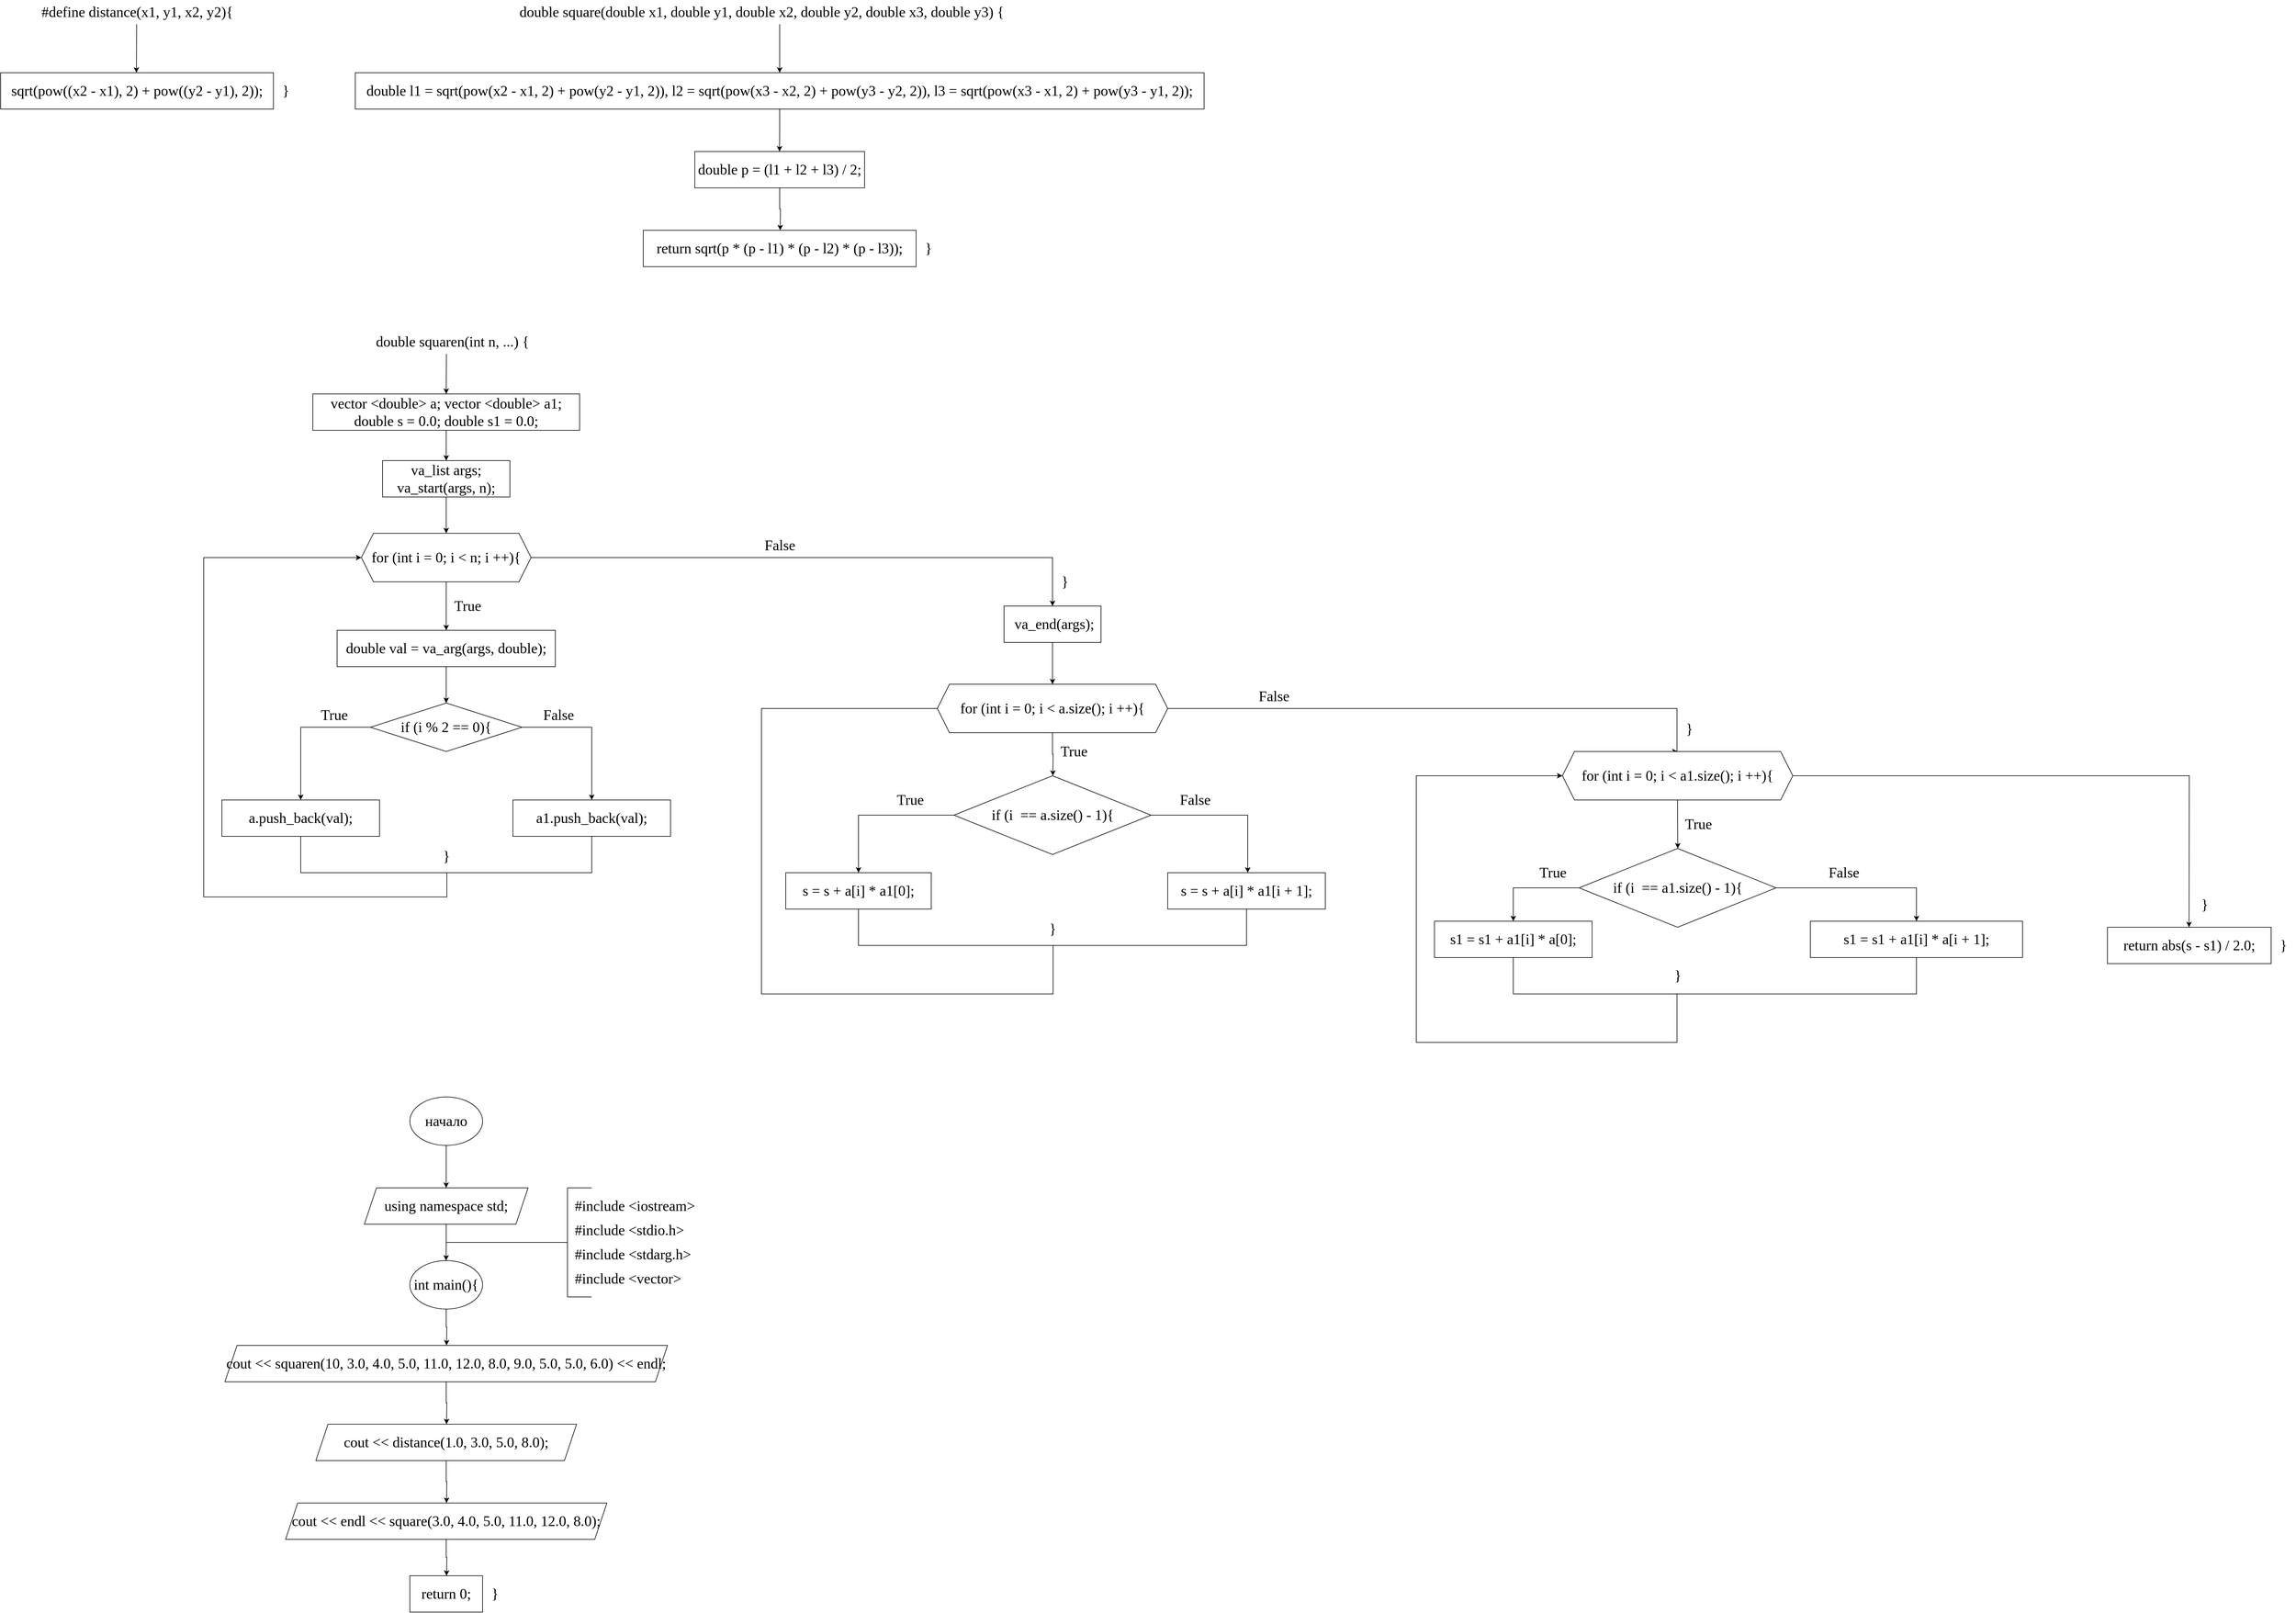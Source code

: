 <mxfile version="22.1.2" type="device">
  <diagram name="Страница — 1" id="OpRpDwe_SHv-WCQTedHZ">
    <mxGraphModel dx="3787" dy="1754" grid="1" gridSize="10" guides="1" tooltips="1" connect="1" arrows="1" fold="1" page="1" pageScale="1" pageWidth="827" pageHeight="1169" math="0" shadow="0">
      <root>
        <mxCell id="0" />
        <mxCell id="1" parent="0" />
        <mxCell id="tVdBfzhp-Q2vHjWtrRQ7-3" value="#define distance(x1, y1, x2, y2){" style="text;html=1;align=center;verticalAlign=middle;resizable=0;points=[];autosize=1;strokeColor=none;fillColor=none;fontSize=24;fontFamily=Times New Roman;fontColor=default;" vertex="1" parent="1">
          <mxGeometry x="-40" y="40" width="340" height="40" as="geometry" />
        </mxCell>
        <mxCell id="tVdBfzhp-Q2vHjWtrRQ7-4" value="" style="endArrow=classic;html=1;rounded=0;fontFamily=Times New Roman;fontSize=24;fontColor=default;" edge="1" parent="1">
          <mxGeometry width="50" height="50" relative="1" as="geometry">
            <mxPoint x="129.33" y="80" as="sourcePoint" />
            <mxPoint x="129" y="160" as="targetPoint" />
          </mxGeometry>
        </mxCell>
        <mxCell id="tVdBfzhp-Q2vHjWtrRQ7-5" value="sqrt(pow((x2 - x1), 2) + pow((y2 - y1), 2));" style="rounded=0;whiteSpace=wrap;html=1;strokeColor=default;align=center;verticalAlign=middle;fontFamily=Times New Roman;fontSize=24;fontColor=default;fillColor=default;" vertex="1" parent="1">
          <mxGeometry x="-95" y="160" width="450" height="60" as="geometry" />
        </mxCell>
        <mxCell id="tVdBfzhp-Q2vHjWtrRQ7-6" value="}" style="text;html=1;align=center;verticalAlign=middle;resizable=0;points=[];autosize=1;strokeColor=none;fillColor=none;fontSize=24;fontFamily=Times New Roman;fontColor=default;" vertex="1" parent="1">
          <mxGeometry x="355" y="170" width="40" height="40" as="geometry" />
        </mxCell>
        <mxCell id="tVdBfzhp-Q2vHjWtrRQ7-7" value="double square(double x1, double y1, double x2, double y2, double x3, double y3) {" style="text;html=1;align=center;verticalAlign=middle;resizable=0;points=[];autosize=1;strokeColor=none;fillColor=none;fontSize=24;fontFamily=Times New Roman;fontColor=default;" vertex="1" parent="1">
          <mxGeometry x="750" y="40" width="820" height="40" as="geometry" />
        </mxCell>
        <mxCell id="tVdBfzhp-Q2vHjWtrRQ7-8" value="" style="endArrow=classic;html=1;rounded=0;fontFamily=Times New Roman;fontSize=24;fontColor=default;" edge="1" parent="1">
          <mxGeometry width="50" height="50" relative="1" as="geometry">
            <mxPoint x="1190" y="80" as="sourcePoint" />
            <mxPoint x="1190" y="160" as="targetPoint" />
          </mxGeometry>
        </mxCell>
        <mxCell id="tVdBfzhp-Q2vHjWtrRQ7-11" style="edgeStyle=orthogonalEdgeStyle;rounded=0;orthogonalLoop=1;jettySize=auto;html=1;exitX=0.5;exitY=1;exitDx=0;exitDy=0;fontFamily=Times New Roman;fontSize=24;fontColor=default;" edge="1" parent="1" source="tVdBfzhp-Q2vHjWtrRQ7-9">
          <mxGeometry relative="1" as="geometry">
            <mxPoint x="1189.704" y="290" as="targetPoint" />
          </mxGeometry>
        </mxCell>
        <mxCell id="tVdBfzhp-Q2vHjWtrRQ7-9" value="double l1 = sqrt(pow(x2 - x1, 2) + pow(y2 - y1, 2)), l2 = sqrt(pow(x3 - x2, 2) + pow(y3 - y2, 2)), l3 = sqrt(pow(x3 - x1, 2) + pow(y3 - y1, 2));" style="rounded=0;whiteSpace=wrap;html=1;strokeColor=default;align=center;verticalAlign=middle;fontFamily=Times New Roman;fontSize=24;fontColor=default;fillColor=default;" vertex="1" parent="1">
          <mxGeometry x="490" y="160" width="1400" height="60" as="geometry" />
        </mxCell>
        <mxCell id="tVdBfzhp-Q2vHjWtrRQ7-13" style="edgeStyle=orthogonalEdgeStyle;rounded=0;orthogonalLoop=1;jettySize=auto;html=1;exitX=0.5;exitY=1;exitDx=0;exitDy=0;fontFamily=Times New Roman;fontSize=24;fontColor=default;" edge="1" parent="1" source="tVdBfzhp-Q2vHjWtrRQ7-12">
          <mxGeometry relative="1" as="geometry">
            <mxPoint x="1190.818" y="420" as="targetPoint" />
          </mxGeometry>
        </mxCell>
        <mxCell id="tVdBfzhp-Q2vHjWtrRQ7-12" value="double p = (l1 + l2 + l3) / 2;" style="whiteSpace=wrap;html=1;strokeColor=default;align=center;verticalAlign=middle;fontFamily=Times New Roman;fontSize=24;fontColor=default;fillColor=default;" vertex="1" parent="1">
          <mxGeometry x="1050" y="290" width="280" height="60" as="geometry" />
        </mxCell>
        <mxCell id="tVdBfzhp-Q2vHjWtrRQ7-14" value="return&amp;nbsp;sqrt(p * (p - l1) * (p - l2) * (p - l3));" style="whiteSpace=wrap;html=1;strokeColor=default;align=center;verticalAlign=middle;fontFamily=Times New Roman;fontSize=24;fontColor=default;fillColor=default;" vertex="1" parent="1">
          <mxGeometry x="965" y="420" width="450" height="60" as="geometry" />
        </mxCell>
        <mxCell id="tVdBfzhp-Q2vHjWtrRQ7-15" value="}" style="text;html=1;align=center;verticalAlign=middle;resizable=0;points=[];autosize=1;strokeColor=none;fillColor=none;fontSize=24;fontFamily=Times New Roman;fontColor=default;" vertex="1" parent="1">
          <mxGeometry x="1415" y="430" width="40" height="40" as="geometry" />
        </mxCell>
        <mxCell id="tVdBfzhp-Q2vHjWtrRQ7-16" value="double squaren(int n, ...) {" style="text;html=1;align=center;verticalAlign=middle;resizable=0;points=[];autosize=1;strokeColor=none;fillColor=none;fontSize=24;fontFamily=Times New Roman;fontColor=default;" vertex="1" parent="1">
          <mxGeometry x="510" y="584" width="280" height="40" as="geometry" />
        </mxCell>
        <mxCell id="tVdBfzhp-Q2vHjWtrRQ7-18" value="" style="endArrow=classic;html=1;rounded=0;fontFamily=Times New Roman;fontSize=24;fontColor=default;entryX=0.5;entryY=0;entryDx=0;entryDy=0;" edge="1" parent="1" target="tVdBfzhp-Q2vHjWtrRQ7-19">
          <mxGeometry width="50" height="50" relative="1" as="geometry">
            <mxPoint x="640.33" y="624" as="sourcePoint" />
            <mxPoint x="640" y="704" as="targetPoint" />
          </mxGeometry>
        </mxCell>
        <mxCell id="tVdBfzhp-Q2vHjWtrRQ7-21" style="edgeStyle=orthogonalEdgeStyle;rounded=0;orthogonalLoop=1;jettySize=auto;html=1;exitX=0.5;exitY=1;exitDx=0;exitDy=0;fontFamily=Times New Roman;fontSize=24;fontColor=default;" edge="1" parent="1" source="tVdBfzhp-Q2vHjWtrRQ7-19">
          <mxGeometry relative="1" as="geometry">
            <mxPoint x="640" y="800" as="targetPoint" />
          </mxGeometry>
        </mxCell>
        <mxCell id="tVdBfzhp-Q2vHjWtrRQ7-19" value="vector &amp;lt;double&amp;gt; a; vector &amp;lt;double&amp;gt; a1; double s = 0.0; double s1 = 0.0;" style="whiteSpace=wrap;html=1;strokeColor=default;align=center;verticalAlign=middle;fontFamily=Times New Roman;fontSize=24;fontColor=default;fillColor=default;" vertex="1" parent="1">
          <mxGeometry x="420" y="690" width="440" height="60" as="geometry" />
        </mxCell>
        <mxCell id="tVdBfzhp-Q2vHjWtrRQ7-23" style="edgeStyle=orthogonalEdgeStyle;rounded=0;orthogonalLoop=1;jettySize=auto;html=1;exitX=0.5;exitY=1;exitDx=0;exitDy=0;fontFamily=Times New Roman;fontSize=24;fontColor=default;" edge="1" parent="1" source="tVdBfzhp-Q2vHjWtrRQ7-22">
          <mxGeometry relative="1" as="geometry">
            <mxPoint x="640" y="920" as="targetPoint" />
          </mxGeometry>
        </mxCell>
        <mxCell id="tVdBfzhp-Q2vHjWtrRQ7-22" value="va_list args;&lt;br&gt;va_start(args, n);" style="whiteSpace=wrap;html=1;strokeColor=default;align=center;verticalAlign=middle;fontFamily=Times New Roman;fontSize=24;fontColor=default;fillColor=default;" vertex="1" parent="1">
          <mxGeometry x="535" y="800" width="210" height="60" as="geometry" />
        </mxCell>
        <mxCell id="tVdBfzhp-Q2vHjWtrRQ7-27" style="edgeStyle=orthogonalEdgeStyle;rounded=0;orthogonalLoop=1;jettySize=auto;html=1;exitX=1;exitY=0.5;exitDx=0;exitDy=0;fontFamily=Times New Roman;fontSize=24;fontColor=default;entryX=0.5;entryY=0;entryDx=0;entryDy=0;" edge="1" parent="1" source="tVdBfzhp-Q2vHjWtrRQ7-24" target="tVdBfzhp-Q2vHjWtrRQ7-45">
          <mxGeometry relative="1" as="geometry">
            <mxPoint x="1400" y="1040" as="targetPoint" />
            <Array as="points">
              <mxPoint x="1640" y="960" />
            </Array>
          </mxGeometry>
        </mxCell>
        <mxCell id="tVdBfzhp-Q2vHjWtrRQ7-36" style="edgeStyle=orthogonalEdgeStyle;rounded=0;orthogonalLoop=1;jettySize=auto;html=1;exitX=0.5;exitY=1;exitDx=0;exitDy=0;fontFamily=Times New Roman;fontSize=24;fontColor=default;entryX=0.5;entryY=0;entryDx=0;entryDy=0;" edge="1" parent="1" source="tVdBfzhp-Q2vHjWtrRQ7-24" target="tVdBfzhp-Q2vHjWtrRQ7-29">
          <mxGeometry relative="1" as="geometry">
            <mxPoint x="640" y="1070" as="targetPoint" />
          </mxGeometry>
        </mxCell>
        <mxCell id="tVdBfzhp-Q2vHjWtrRQ7-44" style="edgeStyle=orthogonalEdgeStyle;rounded=0;orthogonalLoop=1;jettySize=auto;html=1;exitX=0;exitY=0.5;exitDx=0;exitDy=0;fontFamily=Times New Roman;fontSize=24;fontColor=default;endArrow=none;endFill=0;startArrow=classic;startFill=1;" edge="1" parent="1" source="tVdBfzhp-Q2vHjWtrRQ7-24">
          <mxGeometry relative="1" as="geometry">
            <mxPoint x="640" y="1480" as="targetPoint" />
            <Array as="points">
              <mxPoint x="240" y="960" />
              <mxPoint x="240" y="1520" />
              <mxPoint x="641" y="1520" />
              <mxPoint x="641" y="1480" />
            </Array>
          </mxGeometry>
        </mxCell>
        <mxCell id="tVdBfzhp-Q2vHjWtrRQ7-24" value="for (int i = 0; i &amp;lt; n; i ++){" style="shape=hexagon;perimeter=hexagonPerimeter2;whiteSpace=wrap;html=1;fixedSize=1;strokeColor=default;align=center;verticalAlign=middle;fontFamily=Times New Roman;fontSize=24;fontColor=default;fillColor=default;" vertex="1" parent="1">
          <mxGeometry x="500" y="920" width="280" height="80" as="geometry" />
        </mxCell>
        <mxCell id="tVdBfzhp-Q2vHjWtrRQ7-26" value="True" style="text;html=1;align=center;verticalAlign=middle;resizable=0;points=[];autosize=1;strokeColor=none;fillColor=none;fontSize=24;fontFamily=Times New Roman;fontColor=default;" vertex="1" parent="1">
          <mxGeometry x="640" y="1020" width="70" height="40" as="geometry" />
        </mxCell>
        <mxCell id="tVdBfzhp-Q2vHjWtrRQ7-28" value="False" style="text;html=1;align=center;verticalAlign=middle;resizable=0;points=[];autosize=1;strokeColor=none;fillColor=none;fontSize=24;fontFamily=Times New Roman;fontColor=default;" vertex="1" parent="1">
          <mxGeometry x="1155" y="920" width="70" height="40" as="geometry" />
        </mxCell>
        <mxCell id="tVdBfzhp-Q2vHjWtrRQ7-30" style="edgeStyle=orthogonalEdgeStyle;rounded=0;orthogonalLoop=1;jettySize=auto;html=1;exitX=0.5;exitY=1;exitDx=0;exitDy=0;fontFamily=Times New Roman;fontSize=24;fontColor=default;" edge="1" parent="1" source="tVdBfzhp-Q2vHjWtrRQ7-29">
          <mxGeometry relative="1" as="geometry">
            <mxPoint x="640" y="1200" as="targetPoint" />
          </mxGeometry>
        </mxCell>
        <mxCell id="tVdBfzhp-Q2vHjWtrRQ7-29" value="double val = va_arg(args, double);" style="whiteSpace=wrap;html=1;strokeColor=default;align=center;verticalAlign=middle;fontFamily=Times New Roman;fontSize=24;fontColor=default;fillColor=default;" vertex="1" parent="1">
          <mxGeometry x="460" y="1080" width="360" height="60" as="geometry" />
        </mxCell>
        <mxCell id="tVdBfzhp-Q2vHjWtrRQ7-37" style="edgeStyle=orthogonalEdgeStyle;rounded=0;orthogonalLoop=1;jettySize=auto;html=1;exitX=0;exitY=0.5;exitDx=0;exitDy=0;fontFamily=Times New Roman;fontSize=24;fontColor=default;" edge="1" parent="1" source="tVdBfzhp-Q2vHjWtrRQ7-31">
          <mxGeometry relative="1" as="geometry">
            <mxPoint x="400" y="1360" as="targetPoint" />
            <Array as="points">
              <mxPoint x="400" y="1240" />
            </Array>
          </mxGeometry>
        </mxCell>
        <mxCell id="tVdBfzhp-Q2vHjWtrRQ7-39" style="edgeStyle=orthogonalEdgeStyle;rounded=0;orthogonalLoop=1;jettySize=auto;html=1;exitX=1;exitY=0.5;exitDx=0;exitDy=0;fontFamily=Times New Roman;fontSize=24;fontColor=default;" edge="1" parent="1" source="tVdBfzhp-Q2vHjWtrRQ7-31">
          <mxGeometry relative="1" as="geometry">
            <mxPoint x="880" y="1360" as="targetPoint" />
            <Array as="points">
              <mxPoint x="880" y="1240" />
            </Array>
          </mxGeometry>
        </mxCell>
        <mxCell id="tVdBfzhp-Q2vHjWtrRQ7-31" value="if (i % 2 == 0){" style="rhombus;whiteSpace=wrap;html=1;strokeColor=default;align=center;verticalAlign=middle;fontFamily=Times New Roman;fontSize=24;fontColor=default;fillColor=default;" vertex="1" parent="1">
          <mxGeometry x="515" y="1200" width="250" height="80" as="geometry" />
        </mxCell>
        <mxCell id="tVdBfzhp-Q2vHjWtrRQ7-33" value="True" style="text;html=1;align=center;verticalAlign=middle;resizable=0;points=[];autosize=1;strokeColor=none;fillColor=none;fontSize=24;fontFamily=Times New Roman;fontColor=default;" vertex="1" parent="1">
          <mxGeometry x="420" y="1200" width="70" height="40" as="geometry" />
        </mxCell>
        <mxCell id="tVdBfzhp-Q2vHjWtrRQ7-40" value="False" style="text;html=1;align=center;verticalAlign=middle;resizable=0;points=[];autosize=1;strokeColor=none;fillColor=none;fontSize=24;fontFamily=Times New Roman;fontColor=default;" vertex="1" parent="1">
          <mxGeometry x="790" y="1200" width="70" height="40" as="geometry" />
        </mxCell>
        <mxCell id="tVdBfzhp-Q2vHjWtrRQ7-43" style="edgeStyle=orthogonalEdgeStyle;rounded=0;orthogonalLoop=1;jettySize=auto;html=1;exitX=0.5;exitY=1;exitDx=0;exitDy=0;entryX=0.5;entryY=1;entryDx=0;entryDy=0;fontFamily=Times New Roman;fontSize=24;fontColor=default;endArrow=none;endFill=0;" edge="1" parent="1" source="tVdBfzhp-Q2vHjWtrRQ7-41" target="tVdBfzhp-Q2vHjWtrRQ7-42">
          <mxGeometry relative="1" as="geometry">
            <Array as="points">
              <mxPoint x="400" y="1480" />
              <mxPoint x="880" y="1480" />
            </Array>
          </mxGeometry>
        </mxCell>
        <mxCell id="tVdBfzhp-Q2vHjWtrRQ7-41" value="a.push_back(val);" style="whiteSpace=wrap;html=1;strokeColor=default;align=center;verticalAlign=middle;fontFamily=Times New Roman;fontSize=24;fontColor=default;fillColor=default;" vertex="1" parent="1">
          <mxGeometry x="270" y="1360" width="260" height="60" as="geometry" />
        </mxCell>
        <mxCell id="tVdBfzhp-Q2vHjWtrRQ7-42" value="a1.push_back(val);" style="whiteSpace=wrap;html=1;strokeColor=default;align=center;verticalAlign=middle;fontFamily=Times New Roman;fontSize=24;fontColor=default;fillColor=default;" vertex="1" parent="1">
          <mxGeometry x="750" y="1360" width="260" height="60" as="geometry" />
        </mxCell>
        <mxCell id="tVdBfzhp-Q2vHjWtrRQ7-47" style="edgeStyle=orthogonalEdgeStyle;rounded=0;orthogonalLoop=1;jettySize=auto;html=1;exitX=0.5;exitY=1;exitDx=0;exitDy=0;fontFamily=Times New Roman;fontSize=24;fontColor=default;entryX=0.5;entryY=0;entryDx=0;entryDy=0;" edge="1" parent="1" source="tVdBfzhp-Q2vHjWtrRQ7-45" target="tVdBfzhp-Q2vHjWtrRQ7-48">
          <mxGeometry relative="1" as="geometry">
            <mxPoint x="1400.074" y="1160" as="targetPoint" />
          </mxGeometry>
        </mxCell>
        <mxCell id="tVdBfzhp-Q2vHjWtrRQ7-45" value="&amp;nbsp;va_end(args);" style="whiteSpace=wrap;html=1;strokeColor=default;align=center;verticalAlign=middle;fontFamily=Times New Roman;fontSize=24;fontColor=default;fillColor=default;" vertex="1" parent="1">
          <mxGeometry x="1560" y="1040" width="160" height="60" as="geometry" />
        </mxCell>
        <mxCell id="tVdBfzhp-Q2vHjWtrRQ7-51" style="edgeStyle=orthogonalEdgeStyle;rounded=0;orthogonalLoop=1;jettySize=auto;html=1;exitX=1;exitY=0.5;exitDx=0;exitDy=0;fontFamily=Times New Roman;fontSize=24;fontColor=default;entryX=0.5;entryY=0;entryDx=0;entryDy=0;" edge="1" parent="1" source="tVdBfzhp-Q2vHjWtrRQ7-48" target="tVdBfzhp-Q2vHjWtrRQ7-70">
          <mxGeometry relative="1" as="geometry">
            <mxPoint x="2400" y="1280" as="targetPoint" />
            <Array as="points">
              <mxPoint x="2670" y="1209" />
              <mxPoint x="2670" y="1280" />
            </Array>
          </mxGeometry>
        </mxCell>
        <mxCell id="tVdBfzhp-Q2vHjWtrRQ7-54" style="edgeStyle=orthogonalEdgeStyle;rounded=0;orthogonalLoop=1;jettySize=auto;html=1;exitX=0.5;exitY=1;exitDx=0;exitDy=0;fontFamily=Times New Roman;fontSize=24;fontColor=default;" edge="1" parent="1" source="tVdBfzhp-Q2vHjWtrRQ7-48">
          <mxGeometry relative="1" as="geometry">
            <mxPoint x="1640.538" y="1320" as="targetPoint" />
          </mxGeometry>
        </mxCell>
        <mxCell id="tVdBfzhp-Q2vHjWtrRQ7-69" style="edgeStyle=orthogonalEdgeStyle;rounded=0;orthogonalLoop=1;jettySize=auto;html=1;exitX=0;exitY=0.5;exitDx=0;exitDy=0;fontFamily=Times New Roman;fontSize=24;fontColor=default;endArrow=none;endFill=0;" edge="1" parent="1" source="tVdBfzhp-Q2vHjWtrRQ7-48">
          <mxGeometry relative="1" as="geometry">
            <mxPoint x="1640" y="1600" as="targetPoint" />
            <Array as="points">
              <mxPoint x="1160" y="1209" />
              <mxPoint x="1160" y="1680" />
              <mxPoint x="1641" y="1680" />
              <mxPoint x="1641" y="1600" />
            </Array>
          </mxGeometry>
        </mxCell>
        <mxCell id="tVdBfzhp-Q2vHjWtrRQ7-48" value="for (int i = 0; i &amp;lt; a.size(); i ++){" style="shape=hexagon;perimeter=hexagonPerimeter2;whiteSpace=wrap;html=1;fixedSize=1;strokeColor=default;align=center;verticalAlign=middle;fontFamily=Times New Roman;fontSize=24;fontColor=default;fillColor=default;" vertex="1" parent="1">
          <mxGeometry x="1450" y="1169" width="380" height="80" as="geometry" />
        </mxCell>
        <mxCell id="tVdBfzhp-Q2vHjWtrRQ7-53" value="False" style="text;html=1;align=center;verticalAlign=middle;resizable=0;points=[];autosize=1;strokeColor=none;fillColor=none;fontSize=24;fontFamily=Times New Roman;fontColor=default;" vertex="1" parent="1">
          <mxGeometry x="1970" y="1169" width="70" height="40" as="geometry" />
        </mxCell>
        <mxCell id="tVdBfzhp-Q2vHjWtrRQ7-55" value="True" style="text;html=1;align=center;verticalAlign=middle;resizable=0;points=[];autosize=1;strokeColor=none;fillColor=none;fontSize=24;fontFamily=Times New Roman;fontColor=default;" vertex="1" parent="1">
          <mxGeometry x="1640" y="1260" width="70" height="40" as="geometry" />
        </mxCell>
        <mxCell id="tVdBfzhp-Q2vHjWtrRQ7-57" style="edgeStyle=orthogonalEdgeStyle;rounded=0;orthogonalLoop=1;jettySize=auto;html=1;exitX=0;exitY=0.5;exitDx=0;exitDy=0;fontFamily=Times New Roman;fontSize=24;fontColor=default;" edge="1" parent="1" source="tVdBfzhp-Q2vHjWtrRQ7-56">
          <mxGeometry relative="1" as="geometry">
            <mxPoint x="1320" y="1480" as="targetPoint" />
            <Array as="points">
              <mxPoint x="1320" y="1385" />
            </Array>
          </mxGeometry>
        </mxCell>
        <mxCell id="tVdBfzhp-Q2vHjWtrRQ7-59" style="edgeStyle=orthogonalEdgeStyle;rounded=0;orthogonalLoop=1;jettySize=auto;html=1;exitX=1;exitY=0.5;exitDx=0;exitDy=0;fontFamily=Times New Roman;fontSize=24;fontColor=default;" edge="1" parent="1" source="tVdBfzhp-Q2vHjWtrRQ7-56">
          <mxGeometry relative="1" as="geometry">
            <mxPoint x="1962" y="1480" as="targetPoint" />
            <Array as="points">
              <mxPoint x="1962" y="1385" />
            </Array>
          </mxGeometry>
        </mxCell>
        <mxCell id="tVdBfzhp-Q2vHjWtrRQ7-56" value="if (i&amp;nbsp; == a.size() - 1){" style="rhombus;whiteSpace=wrap;html=1;strokeColor=default;align=center;verticalAlign=middle;fontFamily=Times New Roman;fontSize=24;fontColor=default;fillColor=default;" vertex="1" parent="1">
          <mxGeometry x="1477.5" y="1320" width="325" height="130" as="geometry" />
        </mxCell>
        <mxCell id="tVdBfzhp-Q2vHjWtrRQ7-58" value="True" style="text;html=1;align=center;verticalAlign=middle;resizable=0;points=[];autosize=1;strokeColor=none;fillColor=none;fontSize=24;fontFamily=Times New Roman;fontColor=default;" vertex="1" parent="1">
          <mxGeometry x="1370" y="1340" width="70" height="40" as="geometry" />
        </mxCell>
        <mxCell id="tVdBfzhp-Q2vHjWtrRQ7-60" value="False" style="text;html=1;align=center;verticalAlign=middle;resizable=0;points=[];autosize=1;strokeColor=none;fillColor=none;fontSize=24;fontFamily=Times New Roman;fontColor=default;" vertex="1" parent="1">
          <mxGeometry x="1840" y="1340" width="70" height="40" as="geometry" />
        </mxCell>
        <mxCell id="tVdBfzhp-Q2vHjWtrRQ7-64" style="edgeStyle=orthogonalEdgeStyle;rounded=0;orthogonalLoop=1;jettySize=auto;html=1;exitX=0.5;exitY=1;exitDx=0;exitDy=0;entryX=0.5;entryY=1;entryDx=0;entryDy=0;fontFamily=Times New Roman;fontSize=24;fontColor=default;endArrow=none;endFill=0;" edge="1" parent="1" source="tVdBfzhp-Q2vHjWtrRQ7-61" target="tVdBfzhp-Q2vHjWtrRQ7-62">
          <mxGeometry relative="1" as="geometry">
            <Array as="points">
              <mxPoint x="1320" y="1600" />
              <mxPoint x="1960" y="1600" />
            </Array>
          </mxGeometry>
        </mxCell>
        <mxCell id="tVdBfzhp-Q2vHjWtrRQ7-61" value="s = s + a[i] * a1[0];" style="whiteSpace=wrap;html=1;strokeColor=default;align=center;verticalAlign=middle;fontFamily=Times New Roman;fontSize=24;fontColor=default;fillColor=default;" vertex="1" parent="1">
          <mxGeometry x="1200" y="1480" width="240" height="60" as="geometry" />
        </mxCell>
        <mxCell id="tVdBfzhp-Q2vHjWtrRQ7-62" value="s = s + a[i] * a1[i + 1];" style="whiteSpace=wrap;html=1;strokeColor=default;align=center;verticalAlign=middle;fontFamily=Times New Roman;fontSize=24;fontColor=default;fillColor=default;" vertex="1" parent="1">
          <mxGeometry x="1830" y="1480" width="260" height="60" as="geometry" />
        </mxCell>
        <mxCell id="tVdBfzhp-Q2vHjWtrRQ7-73" style="edgeStyle=orthogonalEdgeStyle;rounded=0;orthogonalLoop=1;jettySize=auto;html=1;exitX=0.5;exitY=1;exitDx=0;exitDy=0;fontFamily=Times New Roman;fontSize=24;fontColor=default;" edge="1" parent="1" source="tVdBfzhp-Q2vHjWtrRQ7-70">
          <mxGeometry relative="1" as="geometry">
            <mxPoint x="2671.308" y="1440" as="targetPoint" />
          </mxGeometry>
        </mxCell>
        <mxCell id="tVdBfzhp-Q2vHjWtrRQ7-83" style="edgeStyle=orthogonalEdgeStyle;rounded=0;orthogonalLoop=1;jettySize=auto;html=1;exitX=0;exitY=0.5;exitDx=0;exitDy=0;fontFamily=Times New Roman;fontSize=24;fontColor=default;endArrow=none;endFill=0;startArrow=classic;startFill=1;" edge="1" parent="1" source="tVdBfzhp-Q2vHjWtrRQ7-70">
          <mxGeometry relative="1" as="geometry">
            <mxPoint x="2670" y="1680" as="targetPoint" />
            <Array as="points">
              <mxPoint x="2240" y="1320" />
              <mxPoint x="2240" y="1760" />
              <mxPoint x="2670" y="1760" />
            </Array>
          </mxGeometry>
        </mxCell>
        <mxCell id="tVdBfzhp-Q2vHjWtrRQ7-84" style="edgeStyle=orthogonalEdgeStyle;rounded=0;orthogonalLoop=1;jettySize=auto;html=1;exitX=1;exitY=0.5;exitDx=0;exitDy=0;fontFamily=Times New Roman;fontSize=24;fontColor=default;" edge="1" parent="1" source="tVdBfzhp-Q2vHjWtrRQ7-70">
          <mxGeometry relative="1" as="geometry">
            <mxPoint x="3514.545" y="1570" as="targetPoint" />
          </mxGeometry>
        </mxCell>
        <mxCell id="tVdBfzhp-Q2vHjWtrRQ7-70" value="for (int i = 0; i &amp;lt; a1.size(); i ++){" style="shape=hexagon;perimeter=hexagonPerimeter2;whiteSpace=wrap;html=1;fixedSize=1;strokeColor=default;align=center;verticalAlign=middle;fontFamily=Times New Roman;fontSize=24;fontColor=default;fillColor=default;" vertex="1" parent="1">
          <mxGeometry x="2481" y="1280" width="380" height="80" as="geometry" />
        </mxCell>
        <mxCell id="tVdBfzhp-Q2vHjWtrRQ7-74" value="True" style="text;html=1;align=center;verticalAlign=middle;resizable=0;points=[];autosize=1;strokeColor=none;fillColor=none;fontSize=24;fontFamily=Times New Roman;fontColor=default;" vertex="1" parent="1">
          <mxGeometry x="2670" y="1380" width="70" height="40" as="geometry" />
        </mxCell>
        <mxCell id="tVdBfzhp-Q2vHjWtrRQ7-76" style="edgeStyle=orthogonalEdgeStyle;rounded=0;orthogonalLoop=1;jettySize=auto;html=1;exitX=0;exitY=0.5;exitDx=0;exitDy=0;fontFamily=Times New Roman;fontSize=24;fontColor=default;" edge="1" parent="1" source="tVdBfzhp-Q2vHjWtrRQ7-75">
          <mxGeometry relative="1" as="geometry">
            <mxPoint x="2400" y="1560.0" as="targetPoint" />
            <Array as="points">
              <mxPoint x="2400" y="1505" />
            </Array>
          </mxGeometry>
        </mxCell>
        <mxCell id="tVdBfzhp-Q2vHjWtrRQ7-78" style="edgeStyle=orthogonalEdgeStyle;rounded=0;orthogonalLoop=1;jettySize=auto;html=1;exitX=1;exitY=0.5;exitDx=0;exitDy=0;fontFamily=Times New Roman;fontSize=24;fontColor=default;entryX=0.5;entryY=0;entryDx=0;entryDy=0;" edge="1" parent="1" source="tVdBfzhp-Q2vHjWtrRQ7-75" target="tVdBfzhp-Q2vHjWtrRQ7-81">
          <mxGeometry relative="1" as="geometry">
            <mxPoint x="2930" y="1560" as="targetPoint" />
            <Array as="points">
              <mxPoint x="3065" y="1505" />
            </Array>
          </mxGeometry>
        </mxCell>
        <mxCell id="tVdBfzhp-Q2vHjWtrRQ7-75" value="if (i&amp;nbsp; == a1.size() - 1){" style="rhombus;whiteSpace=wrap;html=1;strokeColor=default;align=center;verticalAlign=middle;fontFamily=Times New Roman;fontSize=24;fontColor=default;fillColor=default;" vertex="1" parent="1">
          <mxGeometry x="2508.5" y="1440" width="325" height="130" as="geometry" />
        </mxCell>
        <mxCell id="tVdBfzhp-Q2vHjWtrRQ7-77" value="True" style="text;html=1;align=center;verticalAlign=middle;resizable=0;points=[];autosize=1;strokeColor=none;fillColor=none;fontSize=24;fontFamily=Times New Roman;fontColor=default;" vertex="1" parent="1">
          <mxGeometry x="2430" y="1460" width="70" height="40" as="geometry" />
        </mxCell>
        <mxCell id="tVdBfzhp-Q2vHjWtrRQ7-79" value="False" style="text;html=1;align=center;verticalAlign=middle;resizable=0;points=[];autosize=1;strokeColor=none;fillColor=none;fontSize=24;fontFamily=Times New Roman;fontColor=default;" vertex="1" parent="1">
          <mxGeometry x="2910" y="1460" width="70" height="40" as="geometry" />
        </mxCell>
        <mxCell id="tVdBfzhp-Q2vHjWtrRQ7-82" style="edgeStyle=orthogonalEdgeStyle;rounded=0;orthogonalLoop=1;jettySize=auto;html=1;exitX=0.5;exitY=1;exitDx=0;exitDy=0;entryX=0.5;entryY=1;entryDx=0;entryDy=0;fontFamily=Times New Roman;fontSize=24;fontColor=default;endArrow=none;endFill=0;" edge="1" parent="1" source="tVdBfzhp-Q2vHjWtrRQ7-80" target="tVdBfzhp-Q2vHjWtrRQ7-81">
          <mxGeometry relative="1" as="geometry">
            <Array as="points">
              <mxPoint x="2400" y="1680" />
              <mxPoint x="3065" y="1680" />
            </Array>
          </mxGeometry>
        </mxCell>
        <mxCell id="tVdBfzhp-Q2vHjWtrRQ7-80" value="s1 = s1 + a1[i] * a[0];" style="whiteSpace=wrap;html=1;strokeColor=default;align=center;verticalAlign=middle;fontFamily=Times New Roman;fontSize=24;fontColor=default;fillColor=default;" vertex="1" parent="1">
          <mxGeometry x="2270" y="1560" width="260" height="60" as="geometry" />
        </mxCell>
        <mxCell id="tVdBfzhp-Q2vHjWtrRQ7-81" value="s1 = s1 + a1[i] * a[i + 1];" style="whiteSpace=wrap;html=1;strokeColor=default;align=center;verticalAlign=middle;fontFamily=Times New Roman;fontSize=24;fontColor=default;fillColor=default;" vertex="1" parent="1">
          <mxGeometry x="2890" y="1560" width="350" height="60" as="geometry" />
        </mxCell>
        <mxCell id="tVdBfzhp-Q2vHjWtrRQ7-85" value="return abs(s - s1) / 2.0;" style="whiteSpace=wrap;html=1;strokeColor=default;align=center;verticalAlign=middle;fontFamily=Times New Roman;fontSize=24;fontColor=default;fillColor=default;" vertex="1" parent="1">
          <mxGeometry x="3380" y="1570" width="270" height="60" as="geometry" />
        </mxCell>
        <mxCell id="tVdBfzhp-Q2vHjWtrRQ7-86" value="}" style="text;html=1;align=center;verticalAlign=middle;resizable=0;points=[];autosize=1;strokeColor=none;fillColor=none;fontSize=24;fontFamily=Times New Roman;fontColor=default;" vertex="1" parent="1">
          <mxGeometry x="3650" y="1580" width="40" height="40" as="geometry" />
        </mxCell>
        <mxCell id="tVdBfzhp-Q2vHjWtrRQ7-87" value="}" style="text;html=1;align=center;verticalAlign=middle;resizable=0;points=[];autosize=1;strokeColor=none;fillColor=none;fontSize=24;fontFamily=Times New Roman;fontColor=default;" vertex="1" parent="1">
          <mxGeometry x="2651" y="1630" width="40" height="40" as="geometry" />
        </mxCell>
        <mxCell id="tVdBfzhp-Q2vHjWtrRQ7-88" value="}" style="text;html=1;align=center;verticalAlign=middle;resizable=0;points=[];autosize=1;strokeColor=none;fillColor=none;fontSize=24;fontFamily=Times New Roman;fontColor=default;" vertex="1" parent="1">
          <mxGeometry x="620" y="1433" width="40" height="40" as="geometry" />
        </mxCell>
        <mxCell id="tVdBfzhp-Q2vHjWtrRQ7-89" value="}" style="text;html=1;align=center;verticalAlign=middle;resizable=0;points=[];autosize=1;strokeColor=none;fillColor=none;fontSize=24;fontFamily=Times New Roman;fontColor=default;" vertex="1" parent="1">
          <mxGeometry x="1640" y="980" width="40" height="40" as="geometry" />
        </mxCell>
        <mxCell id="tVdBfzhp-Q2vHjWtrRQ7-90" value="}" style="text;html=1;align=center;verticalAlign=middle;resizable=0;points=[];autosize=1;strokeColor=none;fillColor=none;fontSize=24;fontFamily=Times New Roman;fontColor=default;" vertex="1" parent="1">
          <mxGeometry x="1620" y="1553" width="40" height="40" as="geometry" />
        </mxCell>
        <mxCell id="tVdBfzhp-Q2vHjWtrRQ7-91" value="}" style="text;html=1;align=center;verticalAlign=middle;resizable=0;points=[];autosize=1;strokeColor=none;fillColor=none;fontSize=24;fontFamily=Times New Roman;fontColor=default;" vertex="1" parent="1">
          <mxGeometry x="2670" y="1223" width="40" height="40" as="geometry" />
        </mxCell>
        <mxCell id="tVdBfzhp-Q2vHjWtrRQ7-92" value="}" style="text;html=1;align=center;verticalAlign=middle;resizable=0;points=[];autosize=1;strokeColor=none;fillColor=none;fontSize=24;fontFamily=Times New Roman;fontColor=default;" vertex="1" parent="1">
          <mxGeometry x="3520" y="1513" width="40" height="40" as="geometry" />
        </mxCell>
        <mxCell id="tVdBfzhp-Q2vHjWtrRQ7-95" style="edgeStyle=orthogonalEdgeStyle;rounded=0;orthogonalLoop=1;jettySize=auto;html=1;exitX=0.5;exitY=1;exitDx=0;exitDy=0;fontFamily=Times New Roman;fontSize=24;fontColor=default;" edge="1" parent="1" source="tVdBfzhp-Q2vHjWtrRQ7-94">
          <mxGeometry relative="1" as="geometry">
            <mxPoint x="639.889" y="2000" as="targetPoint" />
          </mxGeometry>
        </mxCell>
        <mxCell id="tVdBfzhp-Q2vHjWtrRQ7-94" value="начало" style="ellipse;whiteSpace=wrap;html=1;strokeColor=default;align=center;verticalAlign=middle;fontFamily=Times New Roman;fontSize=24;fontColor=default;fillColor=default;" vertex="1" parent="1">
          <mxGeometry x="580" y="1850" width="120" height="80" as="geometry" />
        </mxCell>
        <mxCell id="tVdBfzhp-Q2vHjWtrRQ7-97" style="edgeStyle=orthogonalEdgeStyle;rounded=0;orthogonalLoop=1;jettySize=auto;html=1;exitX=0.5;exitY=1;exitDx=0;exitDy=0;fontFamily=Times New Roman;fontSize=24;fontColor=default;" edge="1" parent="1" source="tVdBfzhp-Q2vHjWtrRQ7-96">
          <mxGeometry relative="1" as="geometry">
            <mxPoint x="639.826" y="2120" as="targetPoint" />
          </mxGeometry>
        </mxCell>
        <mxCell id="tVdBfzhp-Q2vHjWtrRQ7-96" value="using namespace std;" style="shape=parallelogram;perimeter=parallelogramPerimeter;whiteSpace=wrap;html=1;fixedSize=1;strokeColor=default;align=center;verticalAlign=middle;fontFamily=Times New Roman;fontSize=24;fontColor=default;fillColor=default;" vertex="1" parent="1">
          <mxGeometry x="505" y="2000" width="270" height="60" as="geometry" />
        </mxCell>
        <mxCell id="tVdBfzhp-Q2vHjWtrRQ7-108" style="edgeStyle=orthogonalEdgeStyle;rounded=0;orthogonalLoop=1;jettySize=auto;html=1;exitX=0.5;exitY=1;exitDx=0;exitDy=0;fontFamily=Times New Roman;fontSize=24;fontColor=default;" edge="1" parent="1" source="tVdBfzhp-Q2vHjWtrRQ7-98">
          <mxGeometry relative="1" as="geometry">
            <mxPoint x="640.5" y="2260" as="targetPoint" />
          </mxGeometry>
        </mxCell>
        <mxCell id="tVdBfzhp-Q2vHjWtrRQ7-98" value="int main(){" style="ellipse;whiteSpace=wrap;html=1;strokeColor=default;align=center;verticalAlign=middle;fontFamily=Times New Roman;fontSize=24;fontColor=default;fillColor=default;" vertex="1" parent="1">
          <mxGeometry x="580" y="2120" width="120" height="80" as="geometry" />
        </mxCell>
        <mxCell id="tVdBfzhp-Q2vHjWtrRQ7-100" value="" style="endArrow=none;html=1;rounded=0;fontFamily=Times New Roman;fontSize=24;fontColor=default;" edge="1" parent="1">
          <mxGeometry width="50" height="50" relative="1" as="geometry">
            <mxPoint x="640" y="2090" as="sourcePoint" />
            <mxPoint x="840" y="2090" as="targetPoint" />
          </mxGeometry>
        </mxCell>
        <mxCell id="tVdBfzhp-Q2vHjWtrRQ7-101" value="" style="endArrow=none;html=1;rounded=0;fontFamily=Times New Roman;fontSize=24;fontColor=default;" edge="1" parent="1">
          <mxGeometry width="50" height="50" relative="1" as="geometry">
            <mxPoint x="840" y="2180" as="sourcePoint" />
            <mxPoint x="840" y="2000" as="targetPoint" />
          </mxGeometry>
        </mxCell>
        <mxCell id="tVdBfzhp-Q2vHjWtrRQ7-102" value="" style="endArrow=none;html=1;rounded=0;fontFamily=Times New Roman;fontSize=24;fontColor=default;" edge="1" parent="1">
          <mxGeometry width="50" height="50" relative="1" as="geometry">
            <mxPoint x="840" y="2000" as="sourcePoint" />
            <mxPoint x="880" y="2000" as="targetPoint" />
          </mxGeometry>
        </mxCell>
        <mxCell id="tVdBfzhp-Q2vHjWtrRQ7-103" value="" style="endArrow=none;html=1;rounded=0;fontFamily=Times New Roman;fontSize=24;fontColor=default;" edge="1" parent="1">
          <mxGeometry width="50" height="50" relative="1" as="geometry">
            <mxPoint x="840" y="2180" as="sourcePoint" />
            <mxPoint x="880" y="2180" as="targetPoint" />
          </mxGeometry>
        </mxCell>
        <mxCell id="tVdBfzhp-Q2vHjWtrRQ7-104" value="#include &amp;lt;iostream&amp;gt;" style="text;html=1;align=left;verticalAlign=middle;resizable=0;points=[];autosize=1;strokeColor=none;fillColor=none;fontSize=24;fontFamily=Times New Roman;fontColor=default;" vertex="1" parent="1">
          <mxGeometry x="850" y="2010" width="220" height="40" as="geometry" />
        </mxCell>
        <mxCell id="tVdBfzhp-Q2vHjWtrRQ7-105" value="#include &amp;lt;stdio.h&amp;gt;" style="text;html=1;align=left;verticalAlign=middle;resizable=0;points=[];autosize=1;strokeColor=none;fillColor=none;fontSize=24;fontFamily=Times New Roman;fontColor=default;" vertex="1" parent="1">
          <mxGeometry x="850" y="2050" width="200" height="40" as="geometry" />
        </mxCell>
        <mxCell id="tVdBfzhp-Q2vHjWtrRQ7-106" value="#include &amp;lt;stdarg.h&amp;gt;" style="text;html=1;align=left;verticalAlign=middle;resizable=0;points=[];autosize=1;strokeColor=none;fillColor=none;fontSize=24;fontFamily=Times New Roman;fontColor=default;" vertex="1" parent="1">
          <mxGeometry x="850" y="2090" width="220" height="40" as="geometry" />
        </mxCell>
        <mxCell id="tVdBfzhp-Q2vHjWtrRQ7-107" value="#include &amp;lt;vector&amp;gt;" style="text;html=1;align=left;verticalAlign=middle;resizable=0;points=[];autosize=1;strokeColor=none;fillColor=none;fontSize=24;fontFamily=Times New Roman;fontColor=default;" vertex="1" parent="1">
          <mxGeometry x="850" y="2130" width="200" height="40" as="geometry" />
        </mxCell>
        <mxCell id="tVdBfzhp-Q2vHjWtrRQ7-110" style="edgeStyle=orthogonalEdgeStyle;rounded=0;orthogonalLoop=1;jettySize=auto;html=1;exitX=0.5;exitY=1;exitDx=0;exitDy=0;fontFamily=Times New Roman;fontSize=24;fontColor=default;" edge="1" parent="1" source="tVdBfzhp-Q2vHjWtrRQ7-109">
          <mxGeometry relative="1" as="geometry">
            <mxPoint x="640.5" y="2390" as="targetPoint" />
          </mxGeometry>
        </mxCell>
        <mxCell id="tVdBfzhp-Q2vHjWtrRQ7-109" value="cout &amp;lt;&amp;lt; squaren(10, 3.0, 4.0, 5.0, 11.0, 12.0, 8.0, 9.0, 5.0, 5.0, 6.0) &amp;lt;&amp;lt; endl;" style="shape=parallelogram;perimeter=parallelogramPerimeter;whiteSpace=wrap;html=1;fixedSize=1;strokeColor=default;align=center;verticalAlign=middle;fontFamily=Times New Roman;fontSize=24;fontColor=default;fillColor=default;" vertex="1" parent="1">
          <mxGeometry x="275" y="2260" width="730" height="60" as="geometry" />
        </mxCell>
        <mxCell id="tVdBfzhp-Q2vHjWtrRQ7-112" style="edgeStyle=orthogonalEdgeStyle;rounded=0;orthogonalLoop=1;jettySize=auto;html=1;exitX=0.5;exitY=1;exitDx=0;exitDy=0;fontFamily=Times New Roman;fontSize=24;fontColor=default;" edge="1" parent="1" source="tVdBfzhp-Q2vHjWtrRQ7-111">
          <mxGeometry relative="1" as="geometry">
            <mxPoint x="640.5" y="2520" as="targetPoint" />
          </mxGeometry>
        </mxCell>
        <mxCell id="tVdBfzhp-Q2vHjWtrRQ7-111" value="cout &amp;lt;&amp;lt; distance(1.0, 3.0, 5.0, 8.0);" style="shape=parallelogram;perimeter=parallelogramPerimeter;whiteSpace=wrap;html=1;fixedSize=1;strokeColor=default;align=center;verticalAlign=middle;fontFamily=Times New Roman;fontSize=24;fontColor=default;fillColor=default;" vertex="1" parent="1">
          <mxGeometry x="425" y="2390" width="430" height="60" as="geometry" />
        </mxCell>
        <mxCell id="tVdBfzhp-Q2vHjWtrRQ7-114" style="edgeStyle=orthogonalEdgeStyle;rounded=0;orthogonalLoop=1;jettySize=auto;html=1;exitX=0.5;exitY=1;exitDx=0;exitDy=0;fontFamily=Times New Roman;fontSize=24;fontColor=default;" edge="1" parent="1" source="tVdBfzhp-Q2vHjWtrRQ7-113">
          <mxGeometry relative="1" as="geometry">
            <mxPoint x="640.5" y="2640" as="targetPoint" />
          </mxGeometry>
        </mxCell>
        <mxCell id="tVdBfzhp-Q2vHjWtrRQ7-113" value="cout &amp;lt;&amp;lt; endl &amp;lt;&amp;lt; square(3.0, 4.0, 5.0, 11.0, 12.0, 8.0);" style="shape=parallelogram;perimeter=parallelogramPerimeter;whiteSpace=wrap;html=1;fixedSize=1;strokeColor=default;align=center;verticalAlign=middle;fontFamily=Times New Roman;fontSize=24;fontColor=default;fillColor=default;" vertex="1" parent="1">
          <mxGeometry x="375" y="2520" width="530" height="60" as="geometry" />
        </mxCell>
        <mxCell id="tVdBfzhp-Q2vHjWtrRQ7-116" value="return 0;" style="whiteSpace=wrap;html=1;strokeColor=default;align=center;verticalAlign=middle;fontFamily=Times New Roman;fontSize=24;fontColor=default;fillColor=default;" vertex="1" parent="1">
          <mxGeometry x="580" y="2640" width="120" height="60" as="geometry" />
        </mxCell>
        <mxCell id="tVdBfzhp-Q2vHjWtrRQ7-117" value="}" style="text;html=1;align=center;verticalAlign=middle;resizable=0;points=[];autosize=1;strokeColor=none;fillColor=none;fontSize=24;fontFamily=Times New Roman;fontColor=default;" vertex="1" parent="1">
          <mxGeometry x="700" y="2650" width="40" height="40" as="geometry" />
        </mxCell>
      </root>
    </mxGraphModel>
  </diagram>
</mxfile>
